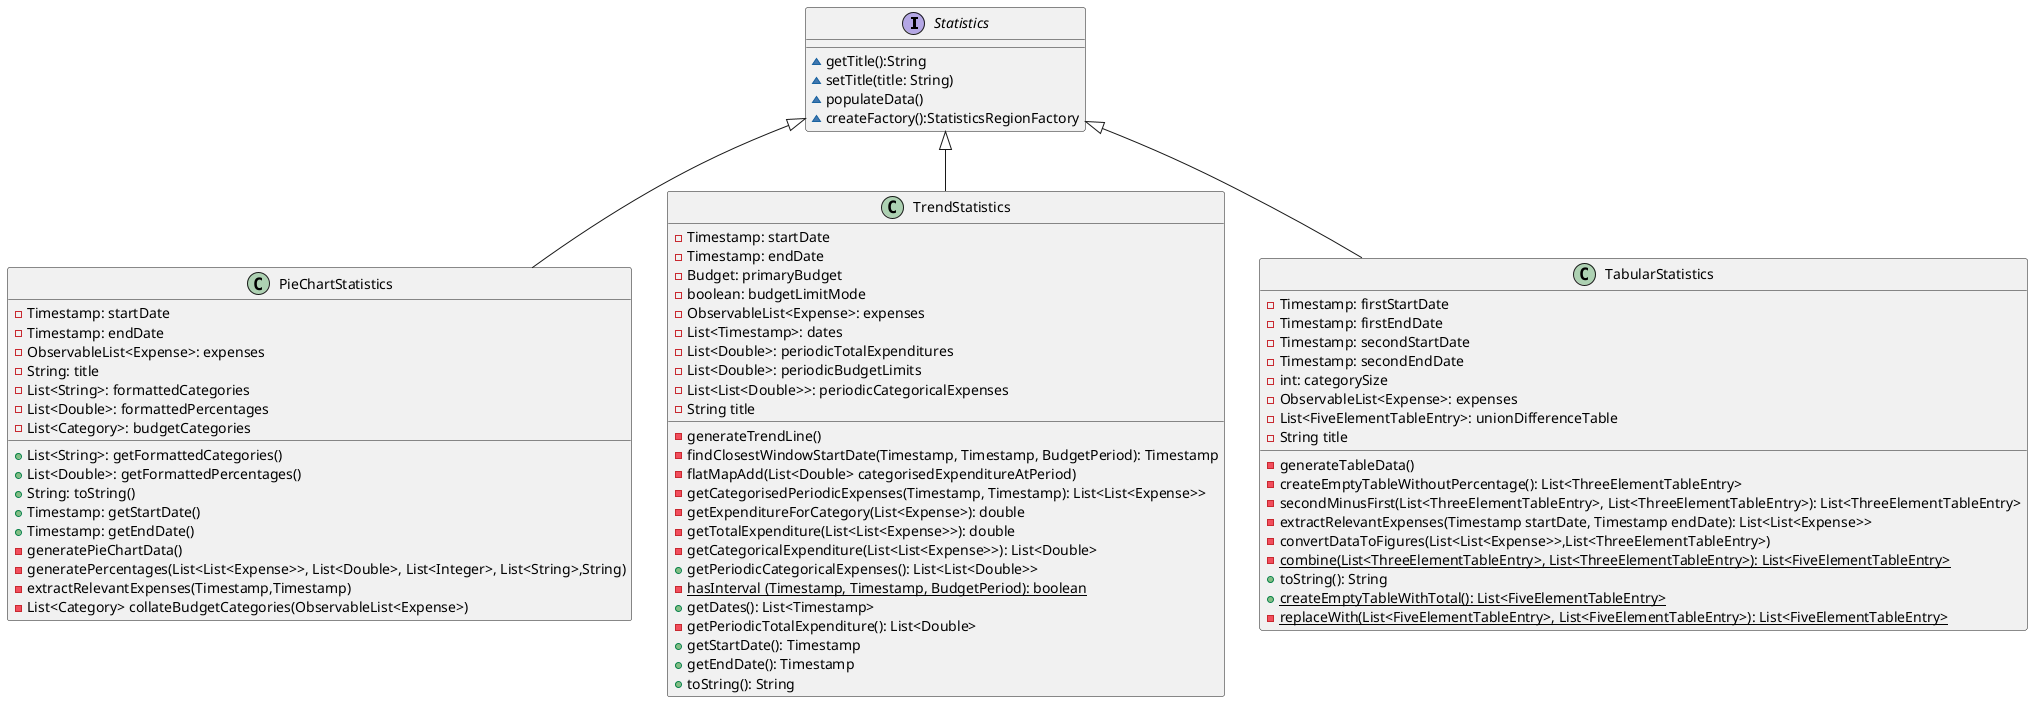 @startuml



interface Statistics {
~getTitle():String
~setTitle(title: String)
~populateData()
~createFactory():StatisticsRegionFactory
}



class PieChartStatistics {
-Timestamp: startDate
-Timestamp: endDate
-ObservableList<Expense>: expenses
-String: title
-List<String>: formattedCategories
-List<Double>: formattedPercentages
-List<Category>: budgetCategories

+List<String>: getFormattedCategories()
+List<Double>: getFormattedPercentages()
+String: toString()
+Timestamp: getStartDate()
+Timestamp: getEndDate()
-generatePieChartData()
-generatePercentages(List<List<Expense>>, List<Double>, List<Integer>, List<String>,String)
-extractRelevantExpenses(Timestamp,Timestamp)
-List<Category> collateBudgetCategories(ObservableList<Expense>)
}




class TrendStatistics {
-Timestamp: startDate
-Timestamp: endDate
-Budget: primaryBudget
-boolean: budgetLimitMode
-ObservableList<Expense>: expenses
-List<Timestamp>: dates
-List<Double>: periodicTotalExpenditures
-List<Double>: periodicBudgetLimits
-List<List<Double>>: periodicCategoricalExpenses
-String title

-generateTrendLine()
-findClosestWindowStartDate(Timestamp, Timestamp, BudgetPeriod): Timestamp
-flatMapAdd(List<Double> categorisedExpenditureAtPeriod)
-getCategorisedPeriodicExpenses(Timestamp, Timestamp): List<List<Expense>>
-getExpenditureForCategory(List<Expense>): double
-getTotalExpenditure(List<List<Expense>>): double
-getCategoricalExpenditure(List<List<Expense>>): List<Double>
+getPeriodicCategoricalExpenses(): List<List<Double>>
-{static} hasInterval (Timestamp, Timestamp, BudgetPeriod): boolean
+getDates(): List<Timestamp>
-getPeriodicTotalExpenditure(): List<Double>
+ getStartDate(): Timestamp
+getEndDate(): Timestamp
+toString(): String
}

class TabularStatistics {
-Timestamp: firstStartDate
-Timestamp: firstEndDate
-Timestamp: secondStartDate
-Timestamp: secondEndDate
-int: categorySize
-ObservableList<Expense>: expenses
-List<FiveElementTableEntry>: unionDifferenceTable
-String title
-generateTableData()
-createEmptyTableWithoutPercentage(): List<ThreeElementTableEntry>
-secondMinusFirst(List<ThreeElementTableEntry>, List<ThreeElementTableEntry>): List<ThreeElementTableEntry>
-extractRelevantExpenses(Timestamp startDate, Timestamp endDate): List<List<Expense>>
-convertDataToFigures(List<List<Expense>>,List<ThreeElementTableEntry>)
-{static} combine(List<ThreeElementTableEntry>, List<ThreeElementTableEntry>): List<FiveElementTableEntry>
+toString(): String
+{static} createEmptyTableWithTotal(): List<FiveElementTableEntry>
-{static} replaceWith(List<FiveElementTableEntry>, List<FiveElementTableEntry>): List<FiveElementTableEntry>
}








Statistics <|-- PieChartStatistics
Statistics <|-- TabularStatistics
Statistics <|-- TrendStatistics



@enduml


